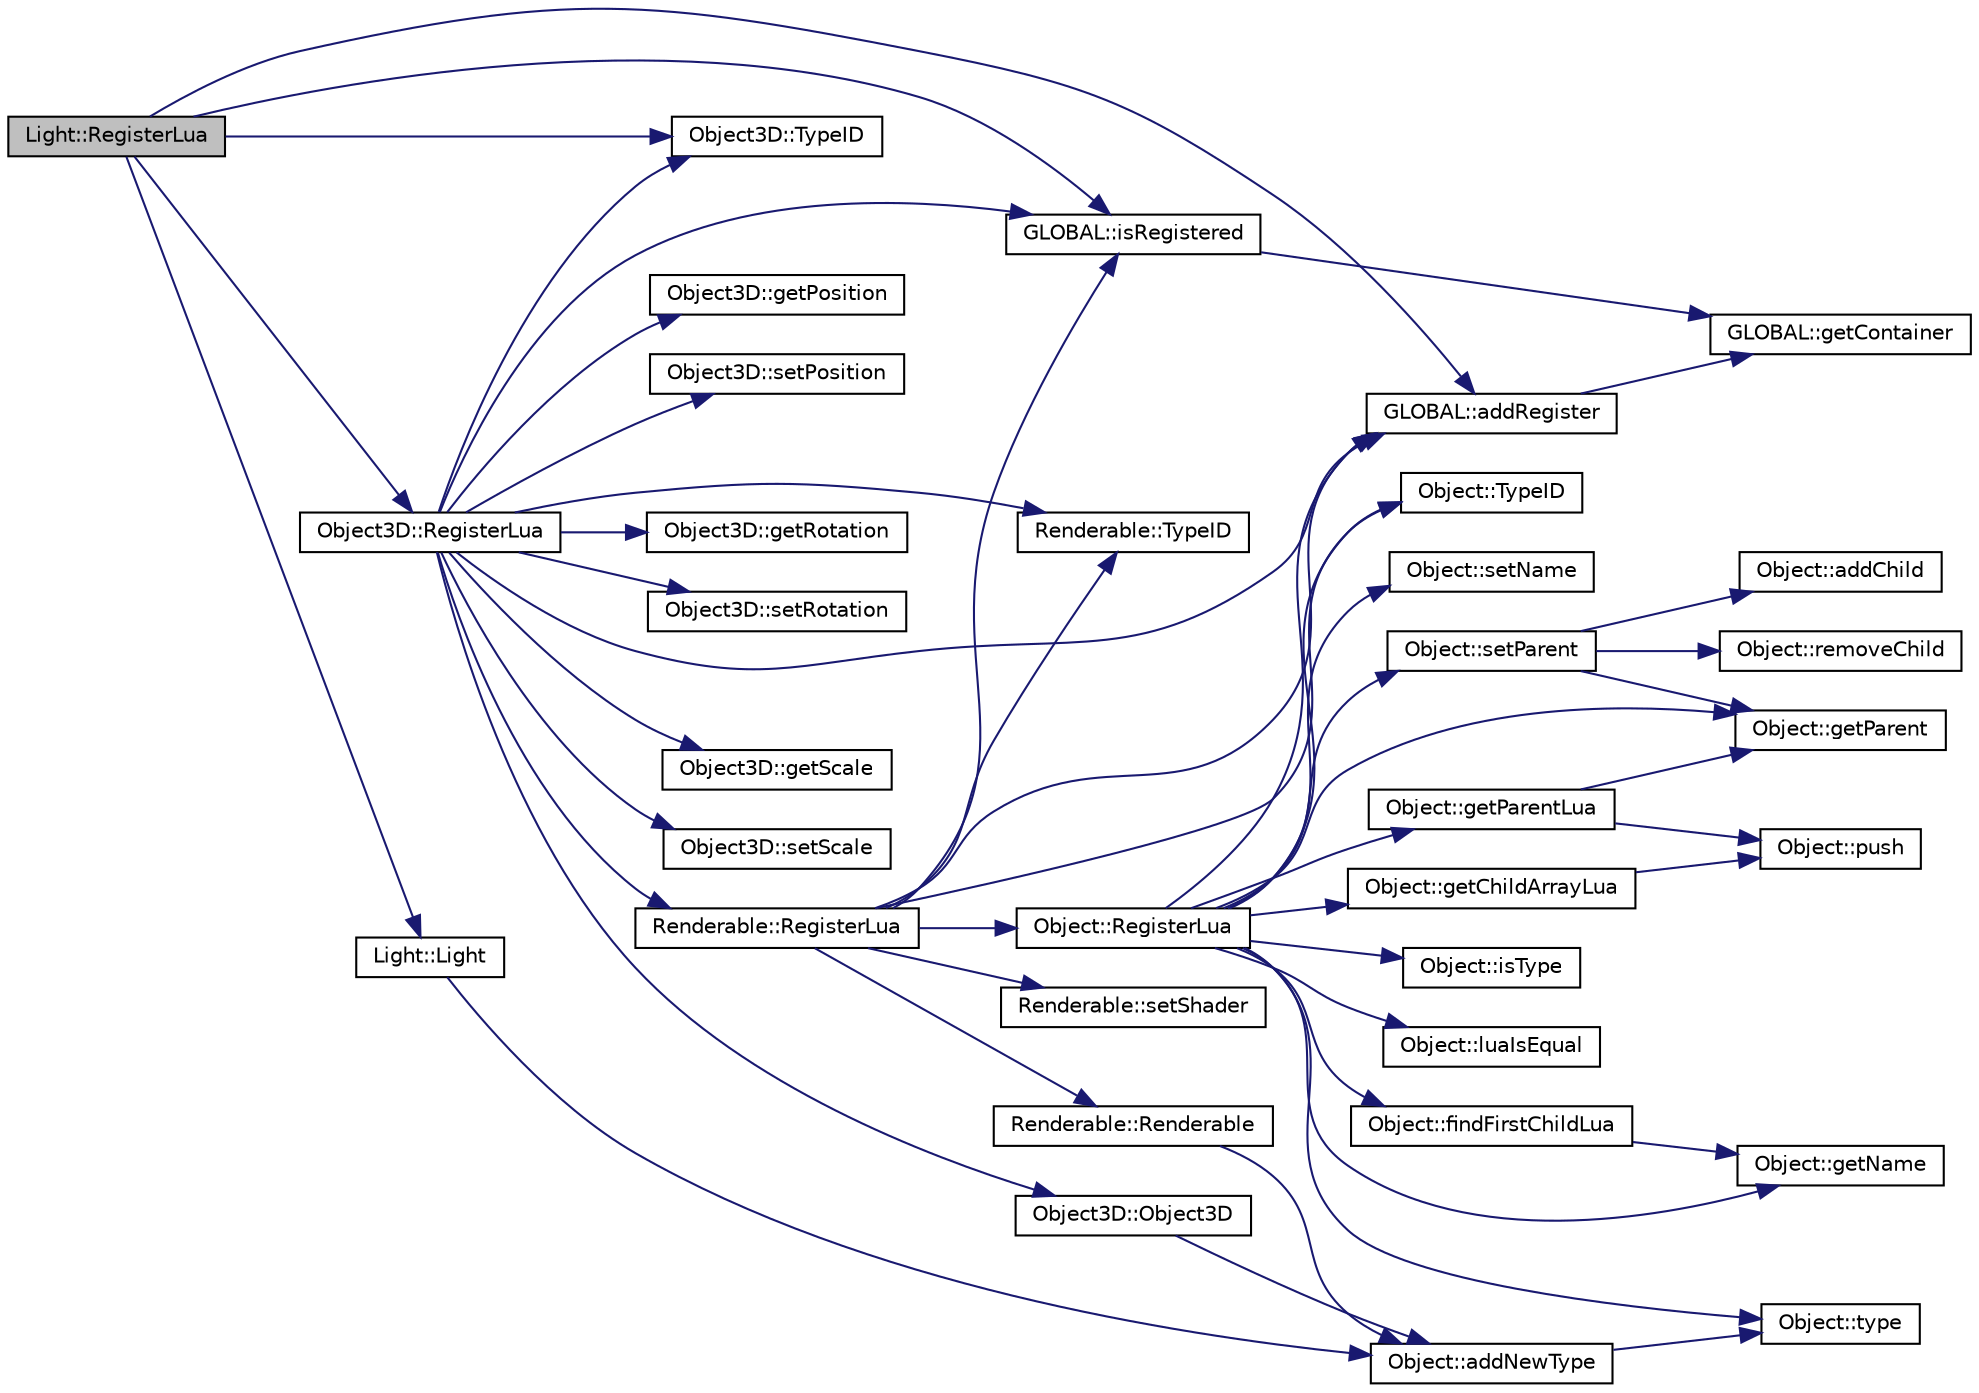 digraph "Light::RegisterLua"
{
  edge [fontname="Helvetica",fontsize="10",labelfontname="Helvetica",labelfontsize="10"];
  node [fontname="Helvetica",fontsize="10",shape=record];
  rankdir="LR";
  Node1 [label="Light::RegisterLua",height=0.2,width=0.4,color="black", fillcolor="grey75", style="filled", fontcolor="black"];
  Node1 -> Node2 [color="midnightblue",fontsize="10",style="solid",fontname="Helvetica"];
  Node2 [label="GLOBAL::isRegistered",height=0.2,width=0.4,color="black", fillcolor="white", style="filled",URL="$namespace_g_l_o_b_a_l.html#a2694bc250653b6da682a4536a396298e"];
  Node2 -> Node3 [color="midnightblue",fontsize="10",style="solid",fontname="Helvetica"];
  Node3 [label="GLOBAL::getContainer",height=0.2,width=0.4,color="black", fillcolor="white", style="filled",URL="$namespace_g_l_o_b_a_l.html#a48421068f5a2961b446e71f3dba107e1"];
  Node1 -> Node4 [color="midnightblue",fontsize="10",style="solid",fontname="Helvetica"];
  Node4 [label="Object3D::TypeID",height=0.2,width=0.4,color="black", fillcolor="white", style="filled",URL="$class_object3_d.html#ab02e3662bcf92afc53d2faff19aa1e74"];
  Node1 -> Node5 [color="midnightblue",fontsize="10",style="solid",fontname="Helvetica"];
  Node5 [label="Object3D::RegisterLua",height=0.2,width=0.4,color="black", fillcolor="white", style="filled",URL="$class_object3_d.html#a1bfe6677dd3cc6837b0216ade6f5d994"];
  Node5 -> Node2 [color="midnightblue",fontsize="10",style="solid",fontname="Helvetica"];
  Node5 -> Node6 [color="midnightblue",fontsize="10",style="solid",fontname="Helvetica"];
  Node6 [label="Renderable::TypeID",height=0.2,width=0.4,color="black", fillcolor="white", style="filled",URL="$class_renderable.html#a06154a610172db7c405e6e5950c7d72c"];
  Node5 -> Node7 [color="midnightblue",fontsize="10",style="solid",fontname="Helvetica"];
  Node7 [label="Renderable::RegisterLua",height=0.2,width=0.4,color="black", fillcolor="white", style="filled",URL="$class_renderable.html#ad4dc2f8934e00c6b48ac6376c4cd7d86"];
  Node7 -> Node2 [color="midnightblue",fontsize="10",style="solid",fontname="Helvetica"];
  Node7 -> Node8 [color="midnightblue",fontsize="10",style="solid",fontname="Helvetica"];
  Node8 [label="Object::TypeID",height=0.2,width=0.4,color="black", fillcolor="white", style="filled",URL="$class_object.html#adbb5326be3714f3ec41e783350ba9db0"];
  Node7 -> Node9 [color="midnightblue",fontsize="10",style="solid",fontname="Helvetica"];
  Node9 [label="Object::RegisterLua",height=0.2,width=0.4,color="black", fillcolor="white", style="filled",URL="$class_object.html#a928464bf68f63bbfb71e6e9ceb21bbb4"];
  Node9 -> Node10 [color="midnightblue",fontsize="10",style="solid",fontname="Helvetica"];
  Node10 [label="GLOBAL::addRegister",height=0.2,width=0.4,color="black", fillcolor="white", style="filled",URL="$namespace_g_l_o_b_a_l.html#a232ab9edd3a847771c8ab47813a21c14"];
  Node10 -> Node3 [color="midnightblue",fontsize="10",style="solid",fontname="Helvetica"];
  Node9 -> Node8 [color="midnightblue",fontsize="10",style="solid",fontname="Helvetica"];
  Node9 -> Node11 [color="midnightblue",fontsize="10",style="solid",fontname="Helvetica"];
  Node11 [label="Object::getName",height=0.2,width=0.4,color="black", fillcolor="white", style="filled",URL="$class_object.html#a6390f4fca865dc59e3442e9f0fb6bd5e"];
  Node9 -> Node12 [color="midnightblue",fontsize="10",style="solid",fontname="Helvetica"];
  Node12 [label="Object::setName",height=0.2,width=0.4,color="black", fillcolor="white", style="filled",URL="$class_object.html#a741baf738c82a3f9186d7ff1374c3763"];
  Node9 -> Node13 [color="midnightblue",fontsize="10",style="solid",fontname="Helvetica"];
  Node13 [label="Object::getChildArrayLua",height=0.2,width=0.4,color="black", fillcolor="white", style="filled",URL="$class_object.html#a55337766a87d3b86b74f5d96c2ae932d"];
  Node13 -> Node14 [color="midnightblue",fontsize="10",style="solid",fontname="Helvetica"];
  Node14 [label="Object::push",height=0.2,width=0.4,color="black", fillcolor="white", style="filled",URL="$class_object.html#a0e9a540d7260cb67a9f96a1244873fba"];
  Node9 -> Node15 [color="midnightblue",fontsize="10",style="solid",fontname="Helvetica"];
  Node15 [label="Object::getParent",height=0.2,width=0.4,color="black", fillcolor="white", style="filled",URL="$class_object.html#adf49dfc9ded6c7b527c40518bf8e7565"];
  Node9 -> Node16 [color="midnightblue",fontsize="10",style="solid",fontname="Helvetica"];
  Node16 [label="Object::setParent",height=0.2,width=0.4,color="black", fillcolor="white", style="filled",URL="$class_object.html#ac9bc4638b6bbf57b9421f58f87d1c5ac"];
  Node16 -> Node15 [color="midnightblue",fontsize="10",style="solid",fontname="Helvetica"];
  Node16 -> Node17 [color="midnightblue",fontsize="10",style="solid",fontname="Helvetica"];
  Node17 [label="Object::removeChild",height=0.2,width=0.4,color="black", fillcolor="white", style="filled",URL="$class_object.html#af10570c0792e70b6a135af53559f9e19"];
  Node16 -> Node18 [color="midnightblue",fontsize="10",style="solid",fontname="Helvetica"];
  Node18 [label="Object::addChild",height=0.2,width=0.4,color="black", fillcolor="white", style="filled",URL="$class_object.html#a599e52a38e2a5e605d4247393f941ab9"];
  Node9 -> Node19 [color="midnightblue",fontsize="10",style="solid",fontname="Helvetica"];
  Node19 [label="Object::getParentLua",height=0.2,width=0.4,color="black", fillcolor="white", style="filled",URL="$class_object.html#adbf055dfca18226397d6d3b9dd9467ef"];
  Node19 -> Node15 [color="midnightblue",fontsize="10",style="solid",fontname="Helvetica"];
  Node19 -> Node14 [color="midnightblue",fontsize="10",style="solid",fontname="Helvetica"];
  Node9 -> Node20 [color="midnightblue",fontsize="10",style="solid",fontname="Helvetica"];
  Node20 [label="Object::findFirstChildLua",height=0.2,width=0.4,color="black", fillcolor="white", style="filled",URL="$class_object.html#ab8d6d59726bd115047f427f23c901231"];
  Node20 -> Node11 [color="midnightblue",fontsize="10",style="solid",fontname="Helvetica"];
  Node9 -> Node21 [color="midnightblue",fontsize="10",style="solid",fontname="Helvetica"];
  Node21 [label="Object::isType",height=0.2,width=0.4,color="black", fillcolor="white", style="filled",URL="$class_object.html#aacbe0d82f8b9da6a614589bfeb107207"];
  Node9 -> Node22 [color="midnightblue",fontsize="10",style="solid",fontname="Helvetica"];
  Node22 [label="Object::luaIsEqual",height=0.2,width=0.4,color="black", fillcolor="white", style="filled",URL="$class_object.html#a1eebbd69a4c920d50cbc1df3e934512f"];
  Node9 -> Node23 [color="midnightblue",fontsize="10",style="solid",fontname="Helvetica"];
  Node23 [label="Object::type",height=0.2,width=0.4,color="black", fillcolor="white", style="filled",URL="$class_object.html#a4433fd7d9d5f2806e9b21a9dda623e51"];
  Node7 -> Node10 [color="midnightblue",fontsize="10",style="solid",fontname="Helvetica"];
  Node7 -> Node6 [color="midnightblue",fontsize="10",style="solid",fontname="Helvetica"];
  Node7 -> Node24 [color="midnightblue",fontsize="10",style="solid",fontname="Helvetica"];
  Node24 [label="Renderable::Renderable",height=0.2,width=0.4,color="black", fillcolor="white", style="filled",URL="$class_renderable.html#a97a0f6efd2a058dfb003e64e63bdb255"];
  Node24 -> Node25 [color="midnightblue",fontsize="10",style="solid",fontname="Helvetica"];
  Node25 [label="Object::addNewType",height=0.2,width=0.4,color="black", fillcolor="white", style="filled",URL="$class_object.html#acb87dc6630fa84f6054249db34cf682d"];
  Node25 -> Node23 [color="midnightblue",fontsize="10",style="solid",fontname="Helvetica"];
  Node7 -> Node26 [color="midnightblue",fontsize="10",style="solid",fontname="Helvetica"];
  Node26 [label="Renderable::setShader",height=0.2,width=0.4,color="black", fillcolor="white", style="filled",URL="$class_renderable.html#aeb1e795d81876a10149387d2496af6c3"];
  Node5 -> Node10 [color="midnightblue",fontsize="10",style="solid",fontname="Helvetica"];
  Node5 -> Node4 [color="midnightblue",fontsize="10",style="solid",fontname="Helvetica"];
  Node5 -> Node27 [color="midnightblue",fontsize="10",style="solid",fontname="Helvetica"];
  Node27 [label="Object3D::Object3D",height=0.2,width=0.4,color="black", fillcolor="white", style="filled",URL="$class_object3_d.html#ae3a1b17fb43ab59f5cf7b0ee21b9120b"];
  Node27 -> Node25 [color="midnightblue",fontsize="10",style="solid",fontname="Helvetica"];
  Node5 -> Node28 [color="midnightblue",fontsize="10",style="solid",fontname="Helvetica"];
  Node28 [label="Object3D::getPosition",height=0.2,width=0.4,color="black", fillcolor="white", style="filled",URL="$class_object3_d.html#a82668b5a99b0719ae976cbd983ba606e"];
  Node5 -> Node29 [color="midnightblue",fontsize="10",style="solid",fontname="Helvetica"];
  Node29 [label="Object3D::setPosition",height=0.2,width=0.4,color="black", fillcolor="white", style="filled",URL="$class_object3_d.html#a7f9968bf16fd461baf8ee3277636e913"];
  Node5 -> Node30 [color="midnightblue",fontsize="10",style="solid",fontname="Helvetica"];
  Node30 [label="Object3D::getRotation",height=0.2,width=0.4,color="black", fillcolor="white", style="filled",URL="$class_object3_d.html#a3b1b9d556999dfdee5c777fd9ad1faa1"];
  Node5 -> Node31 [color="midnightblue",fontsize="10",style="solid",fontname="Helvetica"];
  Node31 [label="Object3D::setRotation",height=0.2,width=0.4,color="black", fillcolor="white", style="filled",URL="$class_object3_d.html#a172caf9c749712f7e1c68396074db01a"];
  Node5 -> Node32 [color="midnightblue",fontsize="10",style="solid",fontname="Helvetica"];
  Node32 [label="Object3D::getScale",height=0.2,width=0.4,color="black", fillcolor="white", style="filled",URL="$class_object3_d.html#a1b6ea1ca5db706c5607c6649e770c416"];
  Node5 -> Node33 [color="midnightblue",fontsize="10",style="solid",fontname="Helvetica"];
  Node33 [label="Object3D::setScale",height=0.2,width=0.4,color="black", fillcolor="white", style="filled",URL="$class_object3_d.html#a3cfdbe3ad17ab1145197cb6473886b08"];
  Node1 -> Node10 [color="midnightblue",fontsize="10",style="solid",fontname="Helvetica"];
  Node1 -> Node34 [color="midnightblue",fontsize="10",style="solid",fontname="Helvetica"];
  Node34 [label="Light::Light",height=0.2,width=0.4,color="black", fillcolor="white", style="filled",URL="$class_light.html#aeb5df09a25a32f19fdffa761268ba24f"];
  Node34 -> Node25 [color="midnightblue",fontsize="10",style="solid",fontname="Helvetica"];
}
